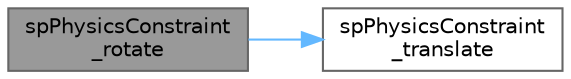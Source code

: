 digraph "spPhysicsConstraint_rotate"
{
 // LATEX_PDF_SIZE
  bgcolor="transparent";
  edge [fontname=Helvetica,fontsize=10,labelfontname=Helvetica,labelfontsize=10];
  node [fontname=Helvetica,fontsize=10,shape=box,height=0.2,width=0.4];
  rankdir="LR";
  Node1 [id="Node000001",label="spPhysicsConstraint\l_rotate",height=0.2,width=0.4,color="gray40", fillcolor="grey60", style="filled", fontcolor="black",tooltip=" "];
  Node1 -> Node2 [id="edge1_Node000001_Node000002",color="steelblue1",style="solid",tooltip=" "];
  Node2 [id="Node000002",label="spPhysicsConstraint\l_translate",height=0.2,width=0.4,color="grey40", fillcolor="white", style="filled",URL="$_physics_constraint_8c.html#aa3a1d8980c7cb0bcf2f21a43454dcfb6",tooltip=" "];
}
